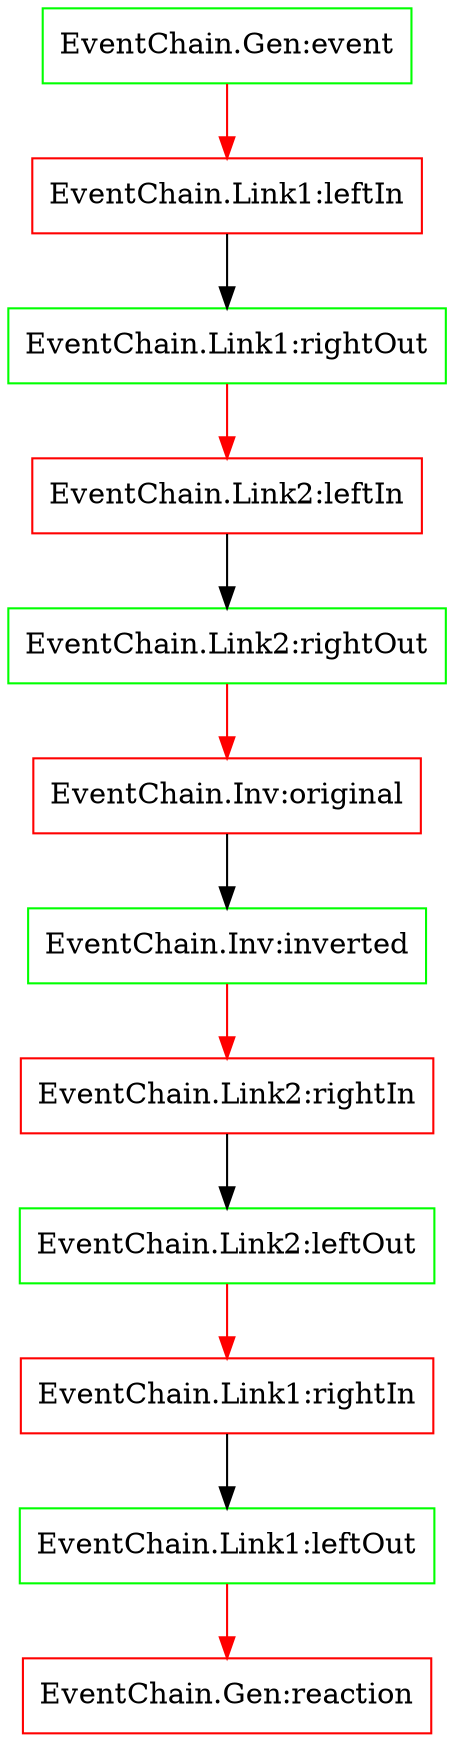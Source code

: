 digraph G
{
  0 [label="EventChain.Gen:event", color="green", shape=box];
  1 [label="EventChain.Inv:inverted", color="green", shape=box];
  2 [label="EventChain.Inv:original", color="red", shape=box];
  3 [label="EventChain.Link1:leftOut", color="green", shape=box];
  4 [label="EventChain.Link1:rightOut", color="green", shape=box];
  5 [label="EventChain.Link1:rightIn", color="red", shape=box];
  6 [label="EventChain.Link1:leftIn", color="red", shape=box];
  7 [label="EventChain.Link2:leftOut", color="green", shape=box];
  8 [label="EventChain.Link2:rightOut", color="green", shape=box];
  9 [label="EventChain.Link2:rightIn", color="red", shape=box];
  10 [label="EventChain.Link2:leftIn", color="red", shape=box];
  11 [label="EventChain.Gen:reaction", color="red", shape=box];

  2 -> 1
  5 -> 3
  6 -> 4
  9 -> 7
  10 -> 8
  0 -> 6 [color="red"];
  3 -> 11 [color="red"];
  4 -> 10 [color="red"];
  7 -> 5 [color="red"];
  8 -> 2 [color="red"];
  1 -> 9 [color="red"];
}
